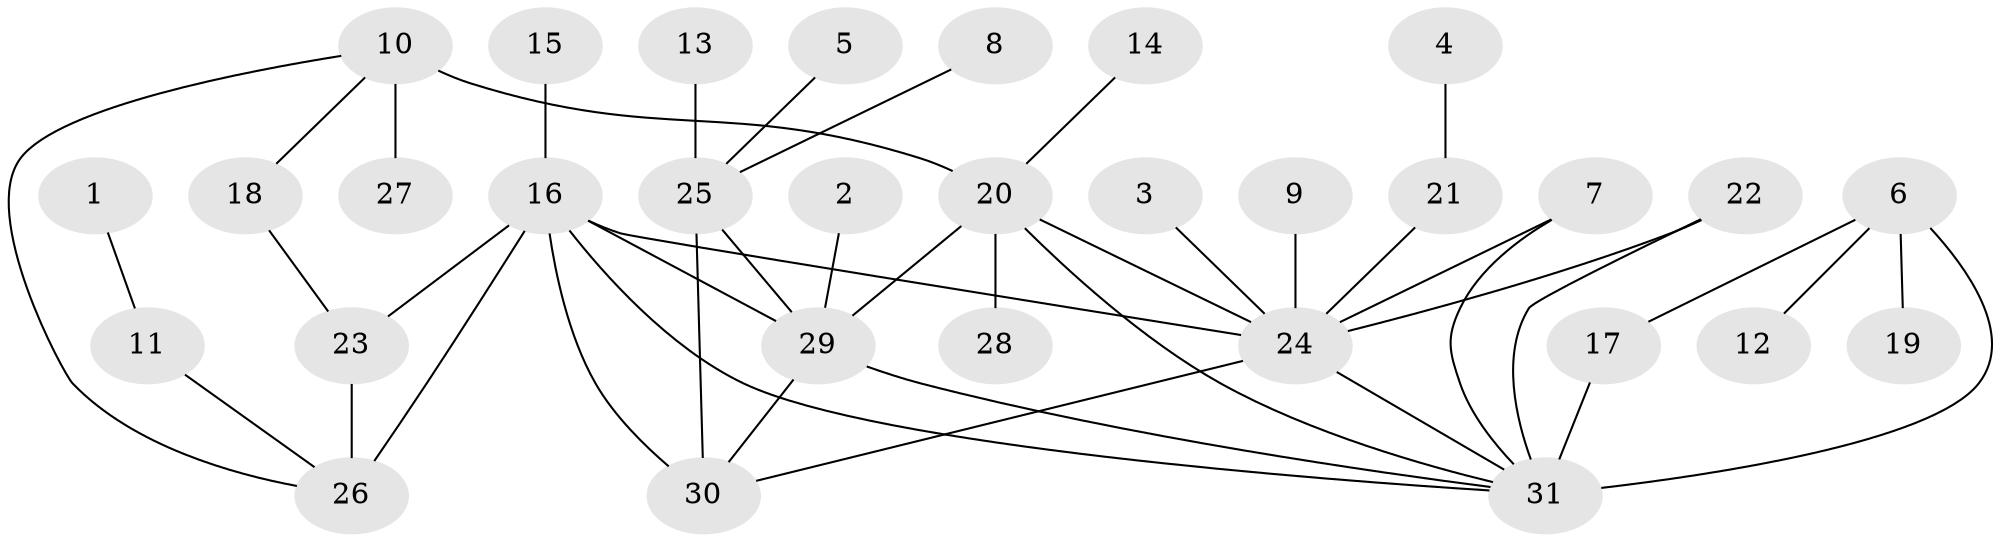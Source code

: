 // original degree distribution, {4: 0.0297029702970297, 11: 0.019801980198019802, 8: 0.06930693069306931, 6: 0.039603960396039604, 7: 0.0297029702970297, 10: 0.019801980198019802, 5: 0.04950495049504951, 9: 0.009900990099009901, 1: 0.5841584158415841, 2: 0.10891089108910891, 3: 0.039603960396039604}
// Generated by graph-tools (version 1.1) at 2025/37/03/04/25 23:37:37]
// undirected, 31 vertices, 43 edges
graph export_dot {
  node [color=gray90,style=filled];
  1;
  2;
  3;
  4;
  5;
  6;
  7;
  8;
  9;
  10;
  11;
  12;
  13;
  14;
  15;
  16;
  17;
  18;
  19;
  20;
  21;
  22;
  23;
  24;
  25;
  26;
  27;
  28;
  29;
  30;
  31;
  1 -- 11 [weight=1.0];
  2 -- 29 [weight=1.0];
  3 -- 24 [weight=1.0];
  4 -- 21 [weight=1.0];
  5 -- 25 [weight=1.0];
  6 -- 12 [weight=1.0];
  6 -- 17 [weight=2.0];
  6 -- 19 [weight=1.0];
  6 -- 31 [weight=2.0];
  7 -- 24 [weight=1.0];
  7 -- 31 [weight=1.0];
  8 -- 25 [weight=1.0];
  9 -- 24 [weight=1.0];
  10 -- 18 [weight=1.0];
  10 -- 20 [weight=4.0];
  10 -- 26 [weight=1.0];
  10 -- 27 [weight=1.0];
  11 -- 26 [weight=1.0];
  13 -- 25 [weight=1.0];
  14 -- 20 [weight=1.0];
  15 -- 16 [weight=1.0];
  16 -- 23 [weight=4.0];
  16 -- 24 [weight=1.0];
  16 -- 26 [weight=2.0];
  16 -- 29 [weight=1.0];
  16 -- 30 [weight=1.0];
  16 -- 31 [weight=1.0];
  17 -- 31 [weight=4.0];
  18 -- 23 [weight=1.0];
  20 -- 24 [weight=2.0];
  20 -- 28 [weight=1.0];
  20 -- 29 [weight=1.0];
  20 -- 31 [weight=1.0];
  21 -- 24 [weight=4.0];
  22 -- 24 [weight=1.0];
  22 -- 31 [weight=1.0];
  23 -- 26 [weight=2.0];
  24 -- 30 [weight=1.0];
  24 -- 31 [weight=1.0];
  25 -- 29 [weight=3.0];
  25 -- 30 [weight=3.0];
  29 -- 30 [weight=1.0];
  29 -- 31 [weight=1.0];
}

